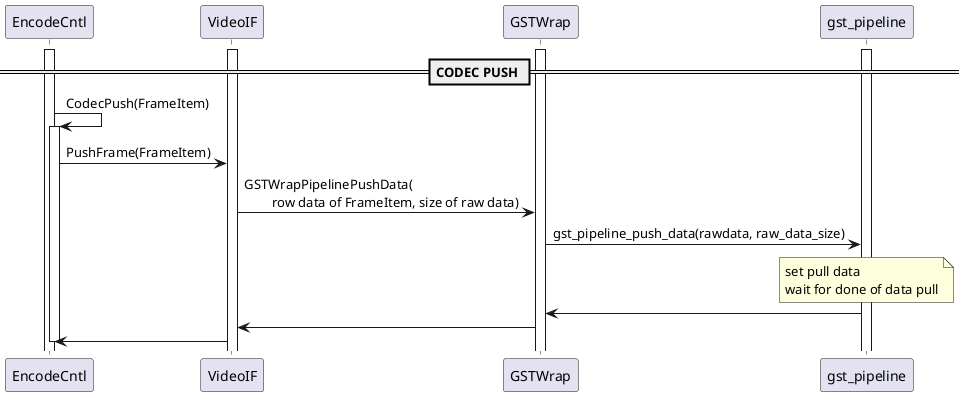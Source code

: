 @startuml
'participant NodeRef
'participant EditCntl
participant EncodeCntl
'participant EncodeCntlThread
'participant thread_function
participant VideoIF
'participant VideoOutput
'participant VideoEncoder
'participant EncoderBase
'participant VideoStreamPacket
participant GSTWrap
participant gst_pipeline

activate EncodeCntl
'activate EncodeCntlThread
activate VideoIF
activate GSTWrap
activate gst_pipeline

== CODEC PUSH ==
EncodeCntl -> EncodeCntl : CodecPush(FrameItem)
activate EncodeCntl
EncodeCntl -> VideoIF : PushFrame(FrameItem)
VideoIF -> GSTWrap : GSTWrapPipelinePushData(\n\
        row data of FrameItem, size of raw data)
GSTWrap -> gst_pipeline : gst_pipeline_push_data(rawdata, raw_data_size)
note over gst_pipeline
set pull data
wait for done of data pull
end note
GSTWrap <- gst_pipeline
VideoIF <- GSTWrap
EncodeCntl <- VideoIF
deactivate EncodeCntl
@enduml


